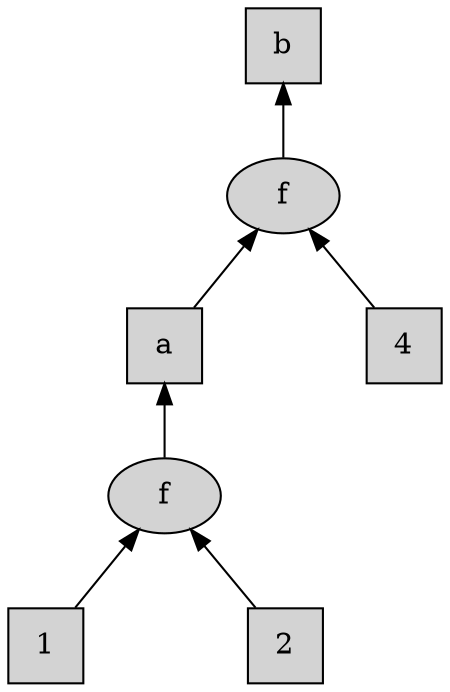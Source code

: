 digraph tree_full {
    graph [rankdir=BT];
    node [style=filled];
    nodesep=1.1;

    _1 [label="1", shape="square"];
    _2 [label="2", shape="square"];
    add_1_2 [label="f"];
    {_1 _2} -> add_1_2;

    a [label="a", shape="square"];
    add_1_2 -> a;

    _4 [label="4", shape="square"];
    add_a_4 [label="f"];
    {a _4} -> add_a_4;

    b [shape="square"];
    add_a_4 -> b;
}
